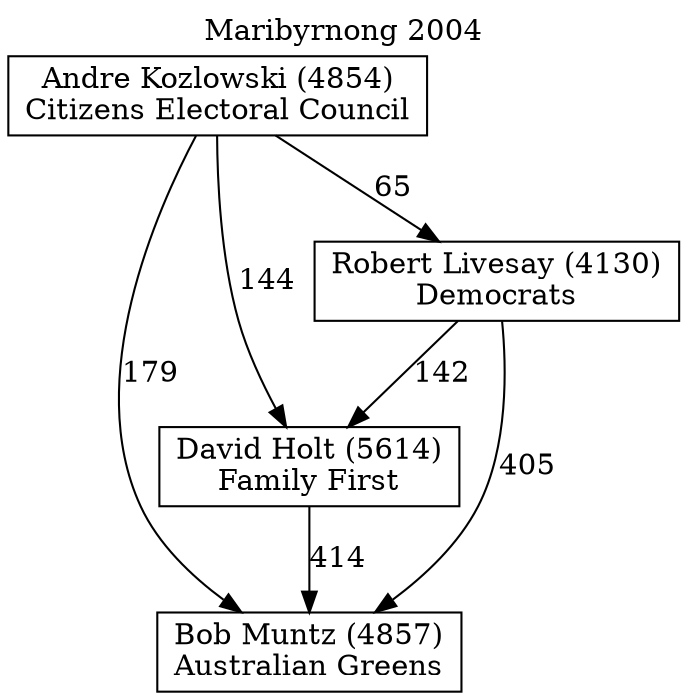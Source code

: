 // House preference flow
digraph "Bob Muntz (4857)_Maribyrnong_2004" {
	graph [label="Maribyrnong 2004" labelloc=t mclimit=10]
	node [shape=box]
	"Andre Kozlowski (4854)" [label="Andre Kozlowski (4854)
Citizens Electoral Council"]
	"Bob Muntz (4857)" [label="Bob Muntz (4857)
Australian Greens"]
	"David Holt (5614)" [label="David Holt (5614)
Family First"]
	"Robert Livesay (4130)" [label="Robert Livesay (4130)
Democrats"]
	"Andre Kozlowski (4854)" -> "Bob Muntz (4857)" [label=179]
	"Andre Kozlowski (4854)" -> "David Holt (5614)" [label=144]
	"Andre Kozlowski (4854)" -> "Robert Livesay (4130)" [label=65]
	"David Holt (5614)" -> "Bob Muntz (4857)" [label=414]
	"Robert Livesay (4130)" -> "Bob Muntz (4857)" [label=405]
	"Robert Livesay (4130)" -> "David Holt (5614)" [label=142]
}
